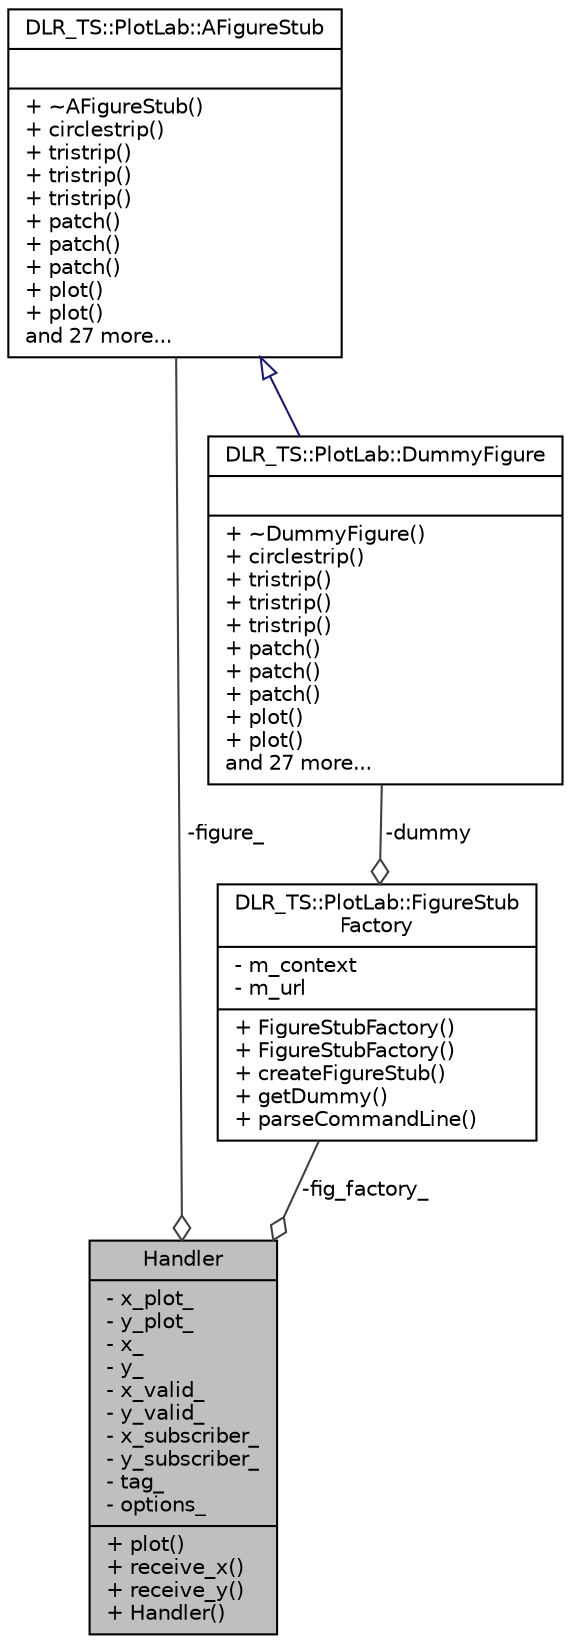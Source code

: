 digraph "Handler"
{
 // LATEX_PDF_SIZE
  edge [fontname="Helvetica",fontsize="10",labelfontname="Helvetica",labelfontsize="10"];
  node [fontname="Helvetica",fontsize="10",shape=record];
  Node1 [label="{Handler\n|- x_plot_\l- y_plot_\l- x_\l- y_\l- x_valid_\l- y_valid_\l- x_subscriber_\l- y_subscriber_\l- tag_\l- options_\l|+ plot()\l+ receive_x()\l+ receive_y()\l+ Handler()\l}",height=0.2,width=0.4,color="black", fillcolor="grey75", style="filled", fontcolor="black",tooltip=" "];
  Node2 -> Node1 [color="grey25",fontsize="10",style="solid",label=" -figure_" ,arrowhead="odiamond",fontname="Helvetica"];
  Node2 [label="{DLR_TS::PlotLab::AFigureStub\n||+ ~AFigureStub()\l+ circlestrip()\l+ tristrip()\l+ tristrip()\l+ tristrip()\l+ patch()\l+ patch()\l+ patch()\l+ plot()\l+ plot()\land 27 more...\l}",height=0.2,width=0.4,color="black", fillcolor="white", style="filled",URL="$classDLR__TS_1_1PlotLab_1_1AFigureStub.html",tooltip=" "];
  Node3 -> Node1 [color="grey25",fontsize="10",style="solid",label=" -fig_factory_" ,arrowhead="odiamond",fontname="Helvetica"];
  Node3 [label="{DLR_TS::PlotLab::FigureStub\lFactory\n|- m_context\l- m_url\l|+ FigureStubFactory()\l+ FigureStubFactory()\l+ createFigureStub()\l+ getDummy()\l+ parseCommandLine()\l}",height=0.2,width=0.4,color="black", fillcolor="white", style="filled",URL="$classDLR__TS_1_1PlotLab_1_1FigureStubFactory.html",tooltip=" "];
  Node4 -> Node3 [color="grey25",fontsize="10",style="solid",label=" -dummy" ,arrowhead="odiamond",fontname="Helvetica"];
  Node4 [label="{DLR_TS::PlotLab::DummyFigure\n||+ ~DummyFigure()\l+ circlestrip()\l+ tristrip()\l+ tristrip()\l+ tristrip()\l+ patch()\l+ patch()\l+ patch()\l+ plot()\l+ plot()\land 27 more...\l}",height=0.2,width=0.4,color="black", fillcolor="white", style="filled",URL="$classDLR__TS_1_1PlotLab_1_1DummyFigure.html",tooltip=" "];
  Node2 -> Node4 [dir="back",color="midnightblue",fontsize="10",style="solid",arrowtail="onormal",fontname="Helvetica"];
}
